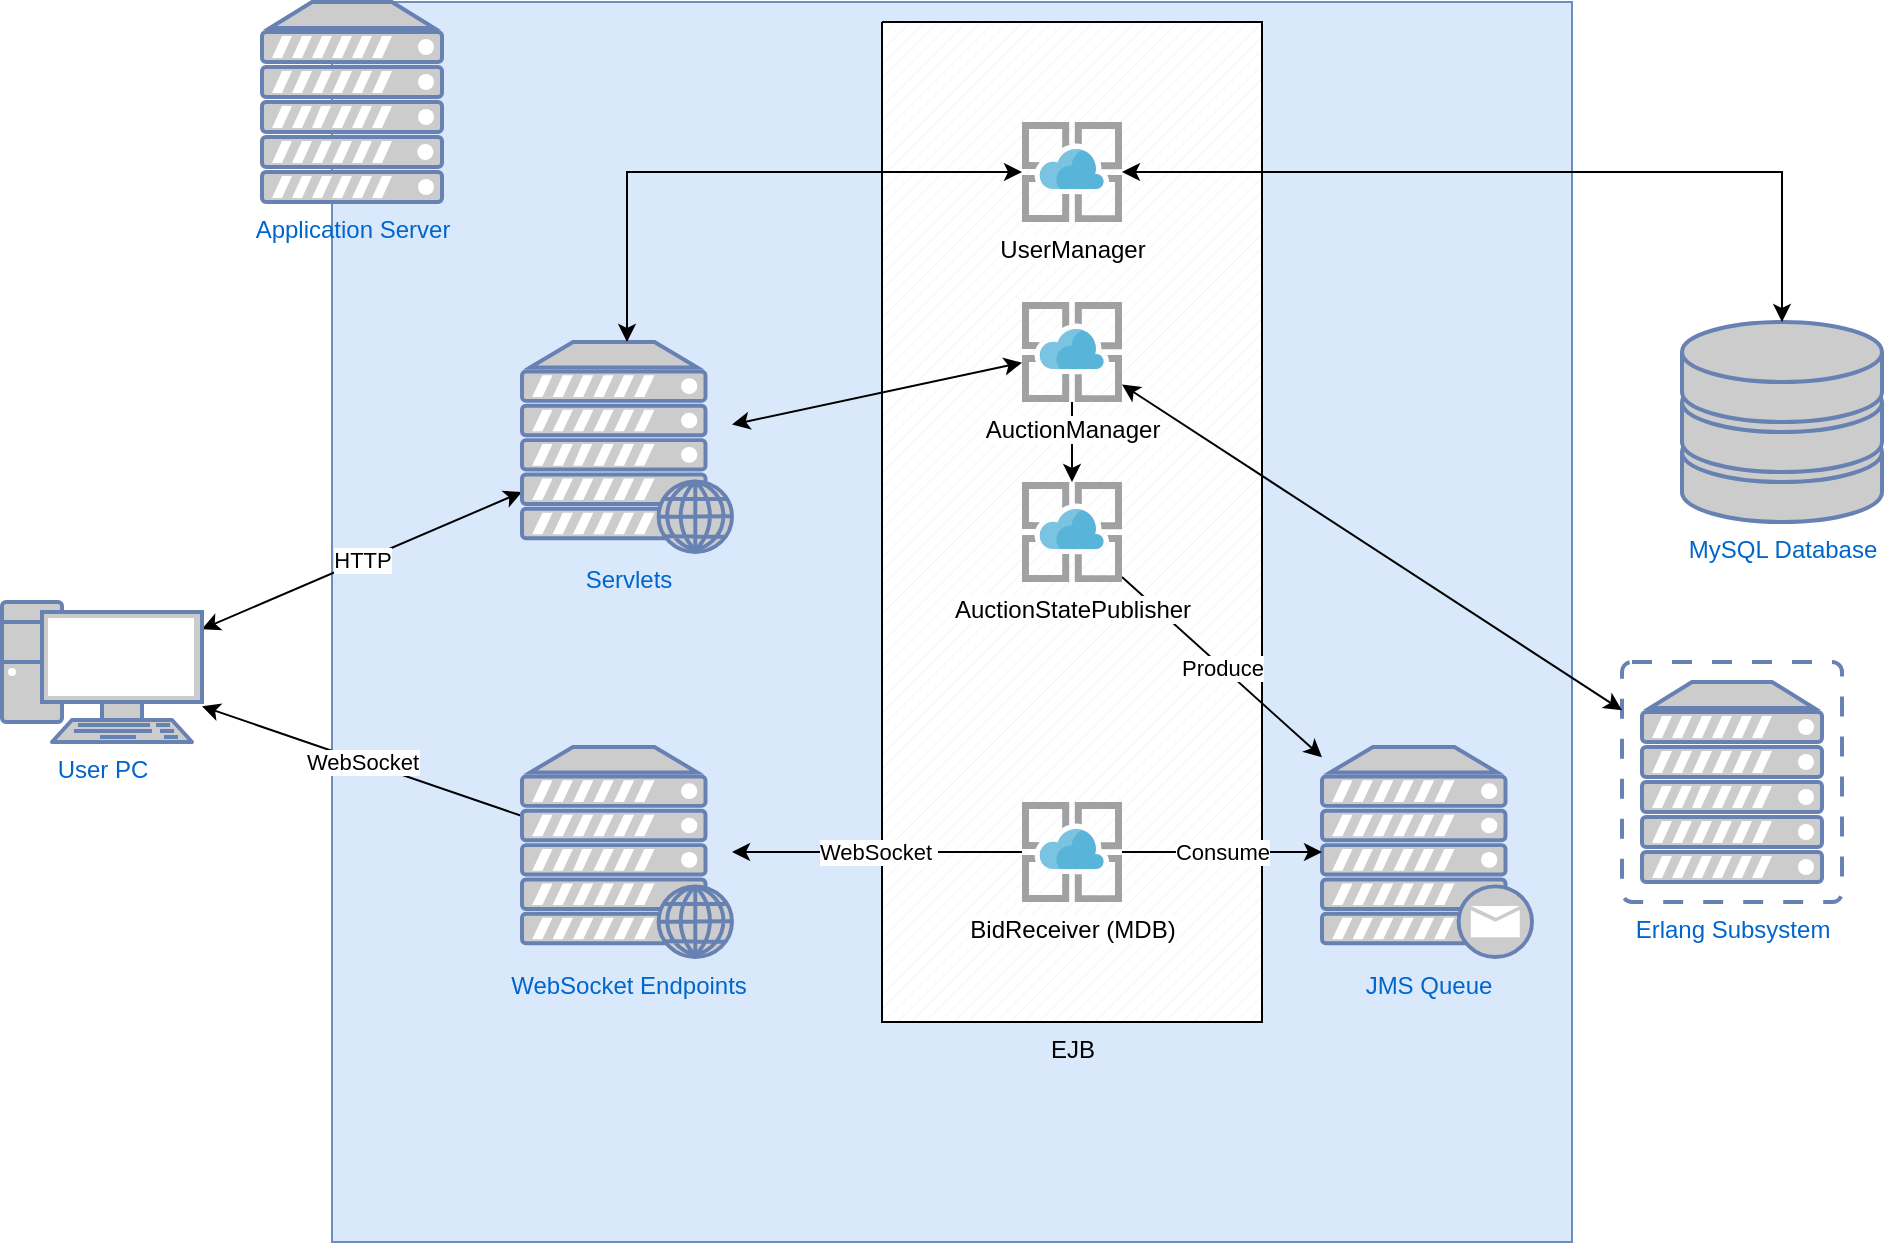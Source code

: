 <mxfile version="14.7.2" type="device"><diagram id="YyinbPzabmaT0tvCD_jY" name="Page-1"><mxGraphModel dx="867" dy="457" grid="1" gridSize="10" guides="1" tooltips="1" connect="1" arrows="1" fold="1" page="1" pageScale="1" pageWidth="827" pageHeight="1169" math="0" shadow="0"><root><mxCell id="0"/><mxCell id="1" parent="0"/><mxCell id="lq7_EyWHPwyp6UkpiY8N-7" value="" style="whiteSpace=wrap;html=1;aspect=fixed;fillColor=#dae8fc;strokeColor=#6c8ebf;" vertex="1" parent="1"><mxGeometry x="185" y="10" width="620" height="620" as="geometry"/></mxCell><mxCell id="lq7_EyWHPwyp6UkpiY8N-28" value="EJB" style="verticalLabelPosition=bottom;verticalAlign=top;html=1;shape=mxgraph.basic.patternFillRect;fillStyle=diag;step=5;fillStrokeWidth=0.2;fillStrokeColor=#dddddd;" vertex="1" parent="1"><mxGeometry x="460" y="20" width="190" height="500" as="geometry"/></mxCell><mxCell id="lq7_EyWHPwyp6UkpiY8N-1" value="Application Server" style="fontColor=#0066CC;verticalAlign=top;verticalLabelPosition=bottom;labelPosition=center;align=center;html=1;outlineConnect=0;fillColor=#CCCCCC;strokeColor=#6881B3;gradientColor=none;gradientDirection=north;strokeWidth=2;shape=mxgraph.networks.server;" vertex="1" parent="1"><mxGeometry x="150" y="10" width="90" height="100" as="geometry"/></mxCell><mxCell id="lq7_EyWHPwyp6UkpiY8N-5" value="HTTP" style="rounded=0;orthogonalLoop=1;jettySize=auto;html=1;startArrow=classic;startFill=1;" edge="1" parent="1" source="lq7_EyWHPwyp6UkpiY8N-2" target="lq7_EyWHPwyp6UkpiY8N-3"><mxGeometry relative="1" as="geometry"/></mxCell><mxCell id="lq7_EyWHPwyp6UkpiY8N-2" value="User PC" style="fontColor=#0066CC;verticalAlign=top;verticalLabelPosition=bottom;labelPosition=center;align=center;html=1;outlineConnect=0;fillColor=#CCCCCC;strokeColor=#6881B3;gradientColor=none;gradientDirection=north;strokeWidth=2;shape=mxgraph.networks.pc;" vertex="1" parent="1"><mxGeometry x="20" y="310" width="100" height="70" as="geometry"/></mxCell><mxCell id="lq7_EyWHPwyp6UkpiY8N-22" style="edgeStyle=none;rounded=0;orthogonalLoop=1;jettySize=auto;html=1;startArrow=classic;startFill=1;" edge="1" parent="1" source="lq7_EyWHPwyp6UkpiY8N-3" target="lq7_EyWHPwyp6UkpiY8N-14"><mxGeometry relative="1" as="geometry"/></mxCell><mxCell id="lq7_EyWHPwyp6UkpiY8N-26" value="WebSocket" style="edgeStyle=none;rounded=0;orthogonalLoop=1;jettySize=auto;html=1;startArrow=none;startFill=0;endArrow=classic;endFill=1;" edge="1" parent="1" source="lq7_EyWHPwyp6UkpiY8N-29" target="lq7_EyWHPwyp6UkpiY8N-2"><mxGeometry relative="1" as="geometry"><Array as="points"/></mxGeometry></mxCell><mxCell id="lq7_EyWHPwyp6UkpiY8N-3" value="Servlets" style="fontColor=#0066CC;verticalAlign=top;verticalLabelPosition=bottom;labelPosition=center;align=center;html=1;outlineConnect=0;fillColor=#CCCCCC;strokeColor=#6881B3;gradientColor=none;gradientDirection=north;strokeWidth=2;shape=mxgraph.networks.web_server;" vertex="1" parent="1"><mxGeometry x="280" y="180" width="105" height="105" as="geometry"/></mxCell><mxCell id="lq7_EyWHPwyp6UkpiY8N-21" value="WebSocket&amp;nbsp;" style="edgeStyle=none;rounded=0;orthogonalLoop=1;jettySize=auto;html=1;" edge="1" parent="1" source="lq7_EyWHPwyp6UkpiY8N-23" target="lq7_EyWHPwyp6UkpiY8N-29"><mxGeometry relative="1" as="geometry"/></mxCell><mxCell id="lq7_EyWHPwyp6UkpiY8N-9" value="JMS Queue" style="fontColor=#0066CC;verticalAlign=top;verticalLabelPosition=bottom;labelPosition=center;align=center;html=1;outlineConnect=0;fillColor=#CCCCCC;strokeColor=#6881B3;gradientColor=none;gradientDirection=north;strokeWidth=2;shape=mxgraph.networks.mail_server;" vertex="1" parent="1"><mxGeometry x="680" y="382.5" width="105" height="105" as="geometry"/></mxCell><mxCell id="lq7_EyWHPwyp6UkpiY8N-10" value="MySQL Database" style="fontColor=#0066CC;verticalAlign=top;verticalLabelPosition=bottom;labelPosition=center;align=center;html=1;outlineConnect=0;fillColor=#CCCCCC;strokeColor=#6881B3;gradientColor=none;gradientDirection=north;strokeWidth=2;shape=mxgraph.networks.storage;" vertex="1" parent="1"><mxGeometry x="860" y="170" width="100" height="100" as="geometry"/></mxCell><mxCell id="lq7_EyWHPwyp6UkpiY8N-11" value="Erlang Subsystem" style="fontColor=#0066CC;verticalAlign=top;verticalLabelPosition=bottom;labelPosition=center;align=center;html=1;outlineConnect=0;fillColor=#CCCCCC;strokeColor=#6881B3;gradientColor=none;gradientDirection=north;strokeWidth=2;shape=mxgraph.networks.virtual_server;" vertex="1" parent="1"><mxGeometry x="830" y="340" width="110" height="120" as="geometry"/></mxCell><mxCell id="lq7_EyWHPwyp6UkpiY8N-13" style="edgeStyle=orthogonalEdgeStyle;rounded=0;orthogonalLoop=1;jettySize=auto;html=1;startArrow=classic;startFill=1;" edge="1" parent="1" source="lq7_EyWHPwyp6UkpiY8N-12" target="lq7_EyWHPwyp6UkpiY8N-10"><mxGeometry relative="1" as="geometry"/></mxCell><mxCell id="lq7_EyWHPwyp6UkpiY8N-27" style="edgeStyle=orthogonalEdgeStyle;rounded=0;orthogonalLoop=1;jettySize=auto;html=1;startArrow=classic;startFill=1;endArrow=classic;endFill=1;" edge="1" parent="1" source="lq7_EyWHPwyp6UkpiY8N-12" target="lq7_EyWHPwyp6UkpiY8N-3"><mxGeometry relative="1" as="geometry"/></mxCell><mxCell id="lq7_EyWHPwyp6UkpiY8N-12" value="UserManager" style="aspect=fixed;html=1;points=[];align=center;image;fontSize=12;image=img/lib/mscae/App_Service.svg;" vertex="1" parent="1"><mxGeometry x="530" y="70" width="50" height="50" as="geometry"/></mxCell><mxCell id="lq7_EyWHPwyp6UkpiY8N-15" style="rounded=0;orthogonalLoop=1;jettySize=auto;html=1;startArrow=classic;startFill=1;" edge="1" parent="1" source="lq7_EyWHPwyp6UkpiY8N-14" target="lq7_EyWHPwyp6UkpiY8N-11"><mxGeometry relative="1" as="geometry"/></mxCell><mxCell id="lq7_EyWHPwyp6UkpiY8N-19" style="edgeStyle=none;rounded=0;orthogonalLoop=1;jettySize=auto;html=1;" edge="1" parent="1" source="lq7_EyWHPwyp6UkpiY8N-14" target="lq7_EyWHPwyp6UkpiY8N-17"><mxGeometry relative="1" as="geometry"/></mxCell><mxCell id="lq7_EyWHPwyp6UkpiY8N-14" value="AuctionManager" style="aspect=fixed;html=1;points=[];align=center;image;fontSize=12;image=img/lib/mscae/App_Service.svg;" vertex="1" parent="1"><mxGeometry x="530" y="160" width="50" height="50" as="geometry"/></mxCell><mxCell id="lq7_EyWHPwyp6UkpiY8N-20" value="Produce" style="edgeStyle=none;rounded=0;orthogonalLoop=1;jettySize=auto;html=1;" edge="1" parent="1" source="lq7_EyWHPwyp6UkpiY8N-17" target="lq7_EyWHPwyp6UkpiY8N-9"><mxGeometry relative="1" as="geometry"/></mxCell><mxCell id="lq7_EyWHPwyp6UkpiY8N-17" value="AuctionStatePublisher" style="aspect=fixed;html=1;points=[];align=center;image;fontSize=12;image=img/lib/mscae/App_Service.svg;" vertex="1" parent="1"><mxGeometry x="530" y="250" width="50" height="50" as="geometry"/></mxCell><mxCell id="lq7_EyWHPwyp6UkpiY8N-25" value="Consume" style="edgeStyle=none;rounded=0;orthogonalLoop=1;jettySize=auto;html=1;" edge="1" parent="1" source="lq7_EyWHPwyp6UkpiY8N-23" target="lq7_EyWHPwyp6UkpiY8N-9"><mxGeometry relative="1" as="geometry"/></mxCell><mxCell id="lq7_EyWHPwyp6UkpiY8N-23" value="BidReceiver (MDB)" style="aspect=fixed;html=1;points=[];align=center;image;fontSize=12;image=img/lib/mscae/App_Service.svg;" vertex="1" parent="1"><mxGeometry x="530" y="410" width="50" height="50" as="geometry"/></mxCell><mxCell id="lq7_EyWHPwyp6UkpiY8N-29" value="WebSocket Endpoints" style="fontColor=#0066CC;verticalAlign=top;verticalLabelPosition=bottom;labelPosition=center;align=center;html=1;outlineConnect=0;fillColor=#CCCCCC;strokeColor=#6881B3;gradientColor=none;gradientDirection=north;strokeWidth=2;shape=mxgraph.networks.web_server;" vertex="1" parent="1"><mxGeometry x="280" y="382.5" width="105" height="105" as="geometry"/></mxCell></root></mxGraphModel></diagram></mxfile>